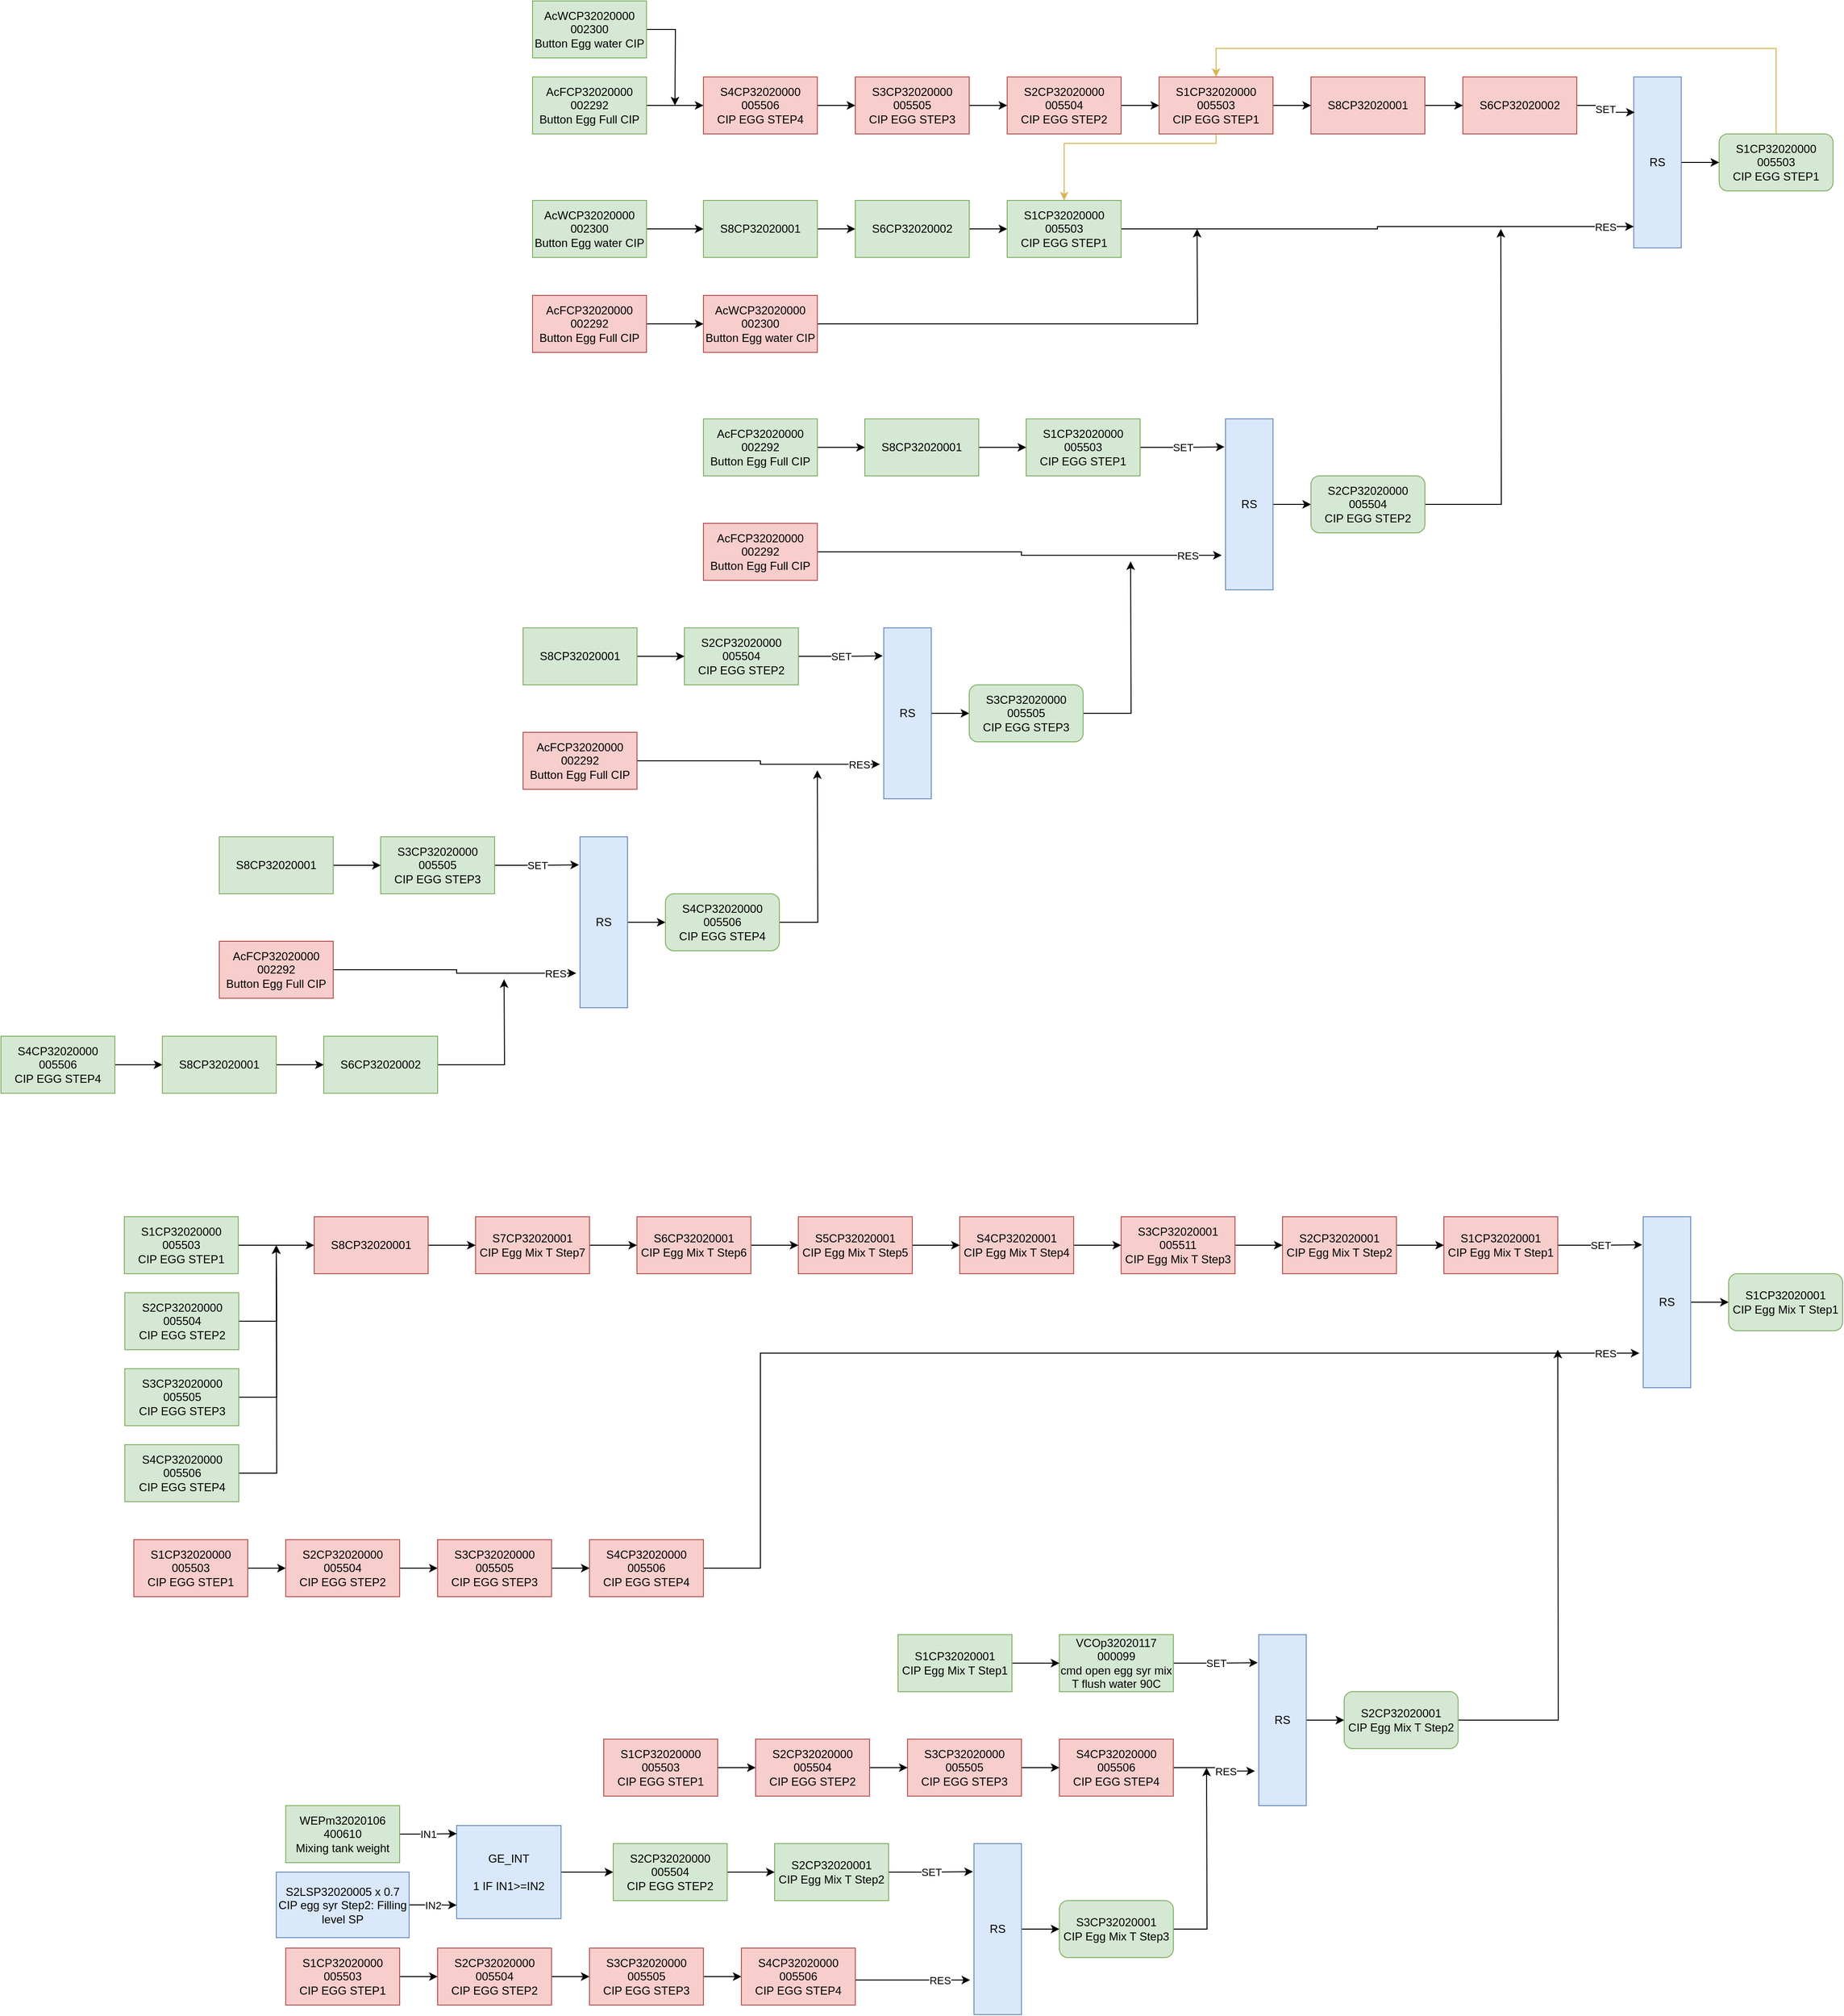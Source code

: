 <mxfile version="13.3.9" type="github"><diagram id="nr81iyPofZqEeCW_vUlA" name="Page-1"><mxGraphModel dx="3327" dy="934" grid="1" gridSize="10" guides="1" tooltips="1" connect="1" arrows="1" fold="1" page="1" pageScale="1" pageWidth="827" pageHeight="1169" math="0" shadow="0"><root><mxCell id="0"/><mxCell id="1" parent="0"/><mxCell id="UORH1TeXT15nEqyu1ZI5-11" style="edgeStyle=orthogonalEdgeStyle;rounded=0;orthogonalLoop=1;jettySize=auto;html=1;entryX=0.5;entryY=0;entryDx=0;entryDy=0;fillColor=#fff2cc;strokeColor=#d6b656;" edge="1" parent="1" source="UORH1TeXT15nEqyu1ZI5-1" target="UORH1TeXT15nEqyu1ZI5-7"><mxGeometry relative="1" as="geometry"><Array as="points"><mxPoint x="410" y="290"/><mxPoint x="-180" y="290"/></Array></mxGeometry></mxCell><mxCell id="UORH1TeXT15nEqyu1ZI5-1" value="S1CP32020000 005503&lt;br&gt;CIP EGG STEP1" style="rounded=1;whiteSpace=wrap;html=1;fillColor=#d5e8d4;strokeColor=#82b366;" vertex="1" parent="1"><mxGeometry x="350" y="380" width="120" height="60" as="geometry"/></mxCell><mxCell id="UORH1TeXT15nEqyu1ZI5-3" style="edgeStyle=orthogonalEdgeStyle;rounded=0;orthogonalLoop=1;jettySize=auto;html=1;entryX=0;entryY=0.5;entryDx=0;entryDy=0;" edge="1" parent="1" source="UORH1TeXT15nEqyu1ZI5-2" target="UORH1TeXT15nEqyu1ZI5-1"><mxGeometry relative="1" as="geometry"/></mxCell><mxCell id="UORH1TeXT15nEqyu1ZI5-2" value="RS" style="rounded=0;whiteSpace=wrap;html=1;fillColor=#dae8fc;strokeColor=#6c8ebf;" vertex="1" parent="1"><mxGeometry x="260" y="320" width="50" height="180" as="geometry"/></mxCell><mxCell id="UORH1TeXT15nEqyu1ZI5-5" value="SET" style="edgeStyle=orthogonalEdgeStyle;rounded=0;orthogonalLoop=1;jettySize=auto;html=1;entryX=0.02;entryY=0.207;entryDx=0;entryDy=0;entryPerimeter=0;" edge="1" parent="1" source="UORH1TeXT15nEqyu1ZI5-4" target="UORH1TeXT15nEqyu1ZI5-2"><mxGeometry relative="1" as="geometry"/></mxCell><mxCell id="UORH1TeXT15nEqyu1ZI5-4" value="S6CP32020002" style="rounded=0;whiteSpace=wrap;html=1;fillColor=#f8cecc;strokeColor=#b85450;" vertex="1" parent="1"><mxGeometry x="80" y="320" width="120" height="60" as="geometry"/></mxCell><mxCell id="UORH1TeXT15nEqyu1ZI5-16" style="edgeStyle=orthogonalEdgeStyle;rounded=0;orthogonalLoop=1;jettySize=auto;html=1;entryX=0;entryY=0.5;entryDx=0;entryDy=0;" edge="1" parent="1" source="UORH1TeXT15nEqyu1ZI5-6" target="UORH1TeXT15nEqyu1ZI5-4"><mxGeometry relative="1" as="geometry"/></mxCell><mxCell id="UORH1TeXT15nEqyu1ZI5-6" value="S8CP32020001" style="rounded=0;whiteSpace=wrap;html=1;fillColor=#f8cecc;strokeColor=#b85450;" vertex="1" parent="1"><mxGeometry x="-80" y="320" width="120" height="60" as="geometry"/></mxCell><mxCell id="UORH1TeXT15nEqyu1ZI5-15" style="edgeStyle=orthogonalEdgeStyle;rounded=0;orthogonalLoop=1;jettySize=auto;html=1;" edge="1" parent="1" source="UORH1TeXT15nEqyu1ZI5-7" target="UORH1TeXT15nEqyu1ZI5-6"><mxGeometry relative="1" as="geometry"/></mxCell><mxCell id="UORH1TeXT15nEqyu1ZI5-29" style="edgeStyle=orthogonalEdgeStyle;rounded=0;orthogonalLoop=1;jettySize=auto;html=1;entryX=0.5;entryY=0;entryDx=0;entryDy=0;fillColor=#fff2cc;strokeColor=#d6b656;" edge="1" parent="1" source="UORH1TeXT15nEqyu1ZI5-7" target="UORH1TeXT15nEqyu1ZI5-25"><mxGeometry relative="1" as="geometry"><Array as="points"><mxPoint x="-180" y="390"/><mxPoint x="-340" y="390"/></Array></mxGeometry></mxCell><mxCell id="UORH1TeXT15nEqyu1ZI5-7" value="S1CP32020000&lt;br&gt;005503&lt;br&gt;CIP EGG STEP1" style="rounded=0;whiteSpace=wrap;html=1;fillColor=#f8cecc;strokeColor=#b85450;" vertex="1" parent="1"><mxGeometry x="-240" y="320" width="120" height="60" as="geometry"/></mxCell><mxCell id="UORH1TeXT15nEqyu1ZI5-14" style="edgeStyle=orthogonalEdgeStyle;rounded=0;orthogonalLoop=1;jettySize=auto;html=1;entryX=0;entryY=0.5;entryDx=0;entryDy=0;" edge="1" parent="1" source="UORH1TeXT15nEqyu1ZI5-8" target="UORH1TeXT15nEqyu1ZI5-7"><mxGeometry relative="1" as="geometry"/></mxCell><mxCell id="UORH1TeXT15nEqyu1ZI5-8" value="S2CP32020000&lt;br&gt;005504&lt;br&gt;CIP EGG STEP2" style="rounded=0;whiteSpace=wrap;html=1;fillColor=#f8cecc;strokeColor=#b85450;" vertex="1" parent="1"><mxGeometry x="-400" y="320" width="120" height="60" as="geometry"/></mxCell><mxCell id="UORH1TeXT15nEqyu1ZI5-13" style="edgeStyle=orthogonalEdgeStyle;rounded=0;orthogonalLoop=1;jettySize=auto;html=1;entryX=0;entryY=0.5;entryDx=0;entryDy=0;" edge="1" parent="1" source="UORH1TeXT15nEqyu1ZI5-9" target="UORH1TeXT15nEqyu1ZI5-8"><mxGeometry relative="1" as="geometry"/></mxCell><mxCell id="UORH1TeXT15nEqyu1ZI5-9" value="S3CP32020000&lt;br&gt;005505&lt;br&gt;CIP EGG STEP3" style="rounded=0;whiteSpace=wrap;html=1;fillColor=#f8cecc;strokeColor=#b85450;" vertex="1" parent="1"><mxGeometry x="-560" y="320" width="120" height="60" as="geometry"/></mxCell><mxCell id="UORH1TeXT15nEqyu1ZI5-12" style="edgeStyle=orthogonalEdgeStyle;rounded=0;orthogonalLoop=1;jettySize=auto;html=1;entryX=0;entryY=0.5;entryDx=0;entryDy=0;" edge="1" parent="1" source="UORH1TeXT15nEqyu1ZI5-10" target="UORH1TeXT15nEqyu1ZI5-9"><mxGeometry relative="1" as="geometry"/></mxCell><mxCell id="UORH1TeXT15nEqyu1ZI5-10" value="S4CP32020000&lt;br&gt;005506&lt;br&gt;CIP EGG STEP4" style="rounded=0;whiteSpace=wrap;html=1;fillColor=#f8cecc;strokeColor=#b85450;" vertex="1" parent="1"><mxGeometry x="-720" y="320" width="120" height="60" as="geometry"/></mxCell><mxCell id="UORH1TeXT15nEqyu1ZI5-18" style="edgeStyle=orthogonalEdgeStyle;rounded=0;orthogonalLoop=1;jettySize=auto;html=1;entryX=0;entryY=0.5;entryDx=0;entryDy=0;" edge="1" parent="1" source="UORH1TeXT15nEqyu1ZI5-17" target="UORH1TeXT15nEqyu1ZI5-10"><mxGeometry relative="1" as="geometry"/></mxCell><mxCell id="UORH1TeXT15nEqyu1ZI5-17" value="AcFCP32020000&lt;br&gt;002292&lt;br&gt;Button Egg Full CIP" style="rounded=0;whiteSpace=wrap;html=1;fillColor=#d5e8d4;strokeColor=#82b366;" vertex="1" parent="1"><mxGeometry x="-900" y="320" width="120" height="60" as="geometry"/></mxCell><mxCell id="UORH1TeXT15nEqyu1ZI5-35" style="edgeStyle=orthogonalEdgeStyle;rounded=0;orthogonalLoop=1;jettySize=auto;html=1;" edge="1" parent="1" source="UORH1TeXT15nEqyu1ZI5-19"><mxGeometry relative="1" as="geometry"><mxPoint x="-750" y="350.0" as="targetPoint"/></mxGeometry></mxCell><mxCell id="UORH1TeXT15nEqyu1ZI5-19" value="AcWCP32020000&lt;br&gt;002300&lt;br&gt;Button Egg water CIP" style="rounded=0;whiteSpace=wrap;html=1;fillColor=#d5e8d4;strokeColor=#82b366;" vertex="1" parent="1"><mxGeometry x="-900" y="240" width="120" height="60" as="geometry"/></mxCell><mxCell id="UORH1TeXT15nEqyu1ZI5-26" style="edgeStyle=orthogonalEdgeStyle;rounded=0;orthogonalLoop=1;jettySize=auto;html=1;entryX=0;entryY=0.5;entryDx=0;entryDy=0;" edge="1" parent="1" source="UORH1TeXT15nEqyu1ZI5-21" target="UORH1TeXT15nEqyu1ZI5-22"><mxGeometry relative="1" as="geometry"/></mxCell><mxCell id="UORH1TeXT15nEqyu1ZI5-21" value="AcWCP32020000&lt;br&gt;002300&lt;br&gt;Button Egg water CIP" style="rounded=0;whiteSpace=wrap;html=1;fillColor=#d5e8d4;strokeColor=#82b366;" vertex="1" parent="1"><mxGeometry x="-900" y="450" width="120" height="60" as="geometry"/></mxCell><mxCell id="UORH1TeXT15nEqyu1ZI5-27" style="edgeStyle=orthogonalEdgeStyle;rounded=0;orthogonalLoop=1;jettySize=auto;html=1;entryX=0;entryY=0.5;entryDx=0;entryDy=0;" edge="1" parent="1" source="UORH1TeXT15nEqyu1ZI5-22" target="UORH1TeXT15nEqyu1ZI5-23"><mxGeometry relative="1" as="geometry"/></mxCell><mxCell id="UORH1TeXT15nEqyu1ZI5-22" value="S8CP32020001" style="rounded=0;whiteSpace=wrap;html=1;fillColor=#d5e8d4;strokeColor=#82b366;" vertex="1" parent="1"><mxGeometry x="-720" y="450" width="120" height="60" as="geometry"/></mxCell><mxCell id="UORH1TeXT15nEqyu1ZI5-28" style="edgeStyle=orthogonalEdgeStyle;rounded=0;orthogonalLoop=1;jettySize=auto;html=1;" edge="1" parent="1" source="UORH1TeXT15nEqyu1ZI5-23" target="UORH1TeXT15nEqyu1ZI5-25"><mxGeometry relative="1" as="geometry"/></mxCell><mxCell id="UORH1TeXT15nEqyu1ZI5-23" value="S6CP32020002" style="rounded=0;whiteSpace=wrap;html=1;fillColor=#d5e8d4;strokeColor=#82b366;" vertex="1" parent="1"><mxGeometry x="-560" y="450" width="120" height="60" as="geometry"/></mxCell><mxCell id="UORH1TeXT15nEqyu1ZI5-30" value="RES" style="edgeStyle=orthogonalEdgeStyle;rounded=0;orthogonalLoop=1;jettySize=auto;html=1;entryX=0;entryY=0.875;entryDx=0;entryDy=0;entryPerimeter=0;" edge="1" parent="1" source="UORH1TeXT15nEqyu1ZI5-25" target="UORH1TeXT15nEqyu1ZI5-2"><mxGeometry x="0.889" relative="1" as="geometry"><mxPoint as="offset"/></mxGeometry></mxCell><mxCell id="UORH1TeXT15nEqyu1ZI5-25" value="S1CP32020000&lt;br&gt;005503&lt;br&gt;CIP EGG STEP1" style="rounded=0;whiteSpace=wrap;html=1;fillColor=#d5e8d4;strokeColor=#82b366;" vertex="1" parent="1"><mxGeometry x="-400" y="450" width="120" height="60" as="geometry"/></mxCell><mxCell id="UORH1TeXT15nEqyu1ZI5-33" style="edgeStyle=orthogonalEdgeStyle;rounded=0;orthogonalLoop=1;jettySize=auto;html=1;entryX=0;entryY=0.5;entryDx=0;entryDy=0;" edge="1" parent="1" source="UORH1TeXT15nEqyu1ZI5-31" target="UORH1TeXT15nEqyu1ZI5-32"><mxGeometry relative="1" as="geometry"/></mxCell><mxCell id="UORH1TeXT15nEqyu1ZI5-31" value="AcFCP32020000&lt;br&gt;002292&lt;br&gt;Button Egg Full CIP" style="rounded=0;whiteSpace=wrap;html=1;fillColor=#f8cecc;strokeColor=#b85450;" vertex="1" parent="1"><mxGeometry x="-900" y="550" width="120" height="60" as="geometry"/></mxCell><mxCell id="UORH1TeXT15nEqyu1ZI5-34" style="edgeStyle=orthogonalEdgeStyle;rounded=0;orthogonalLoop=1;jettySize=auto;html=1;" edge="1" parent="1" source="UORH1TeXT15nEqyu1ZI5-32"><mxGeometry relative="1" as="geometry"><mxPoint x="-200" y="480.0" as="targetPoint"/></mxGeometry></mxCell><mxCell id="UORH1TeXT15nEqyu1ZI5-32" value="AcWCP32020000&lt;br&gt;002300&lt;br&gt;Button Egg water CIP" style="rounded=0;whiteSpace=wrap;html=1;fillColor=#f8cecc;strokeColor=#b85450;" vertex="1" parent="1"><mxGeometry x="-720" y="550" width="120" height="60" as="geometry"/></mxCell><mxCell id="UORH1TeXT15nEqyu1ZI5-38" style="edgeStyle=orthogonalEdgeStyle;rounded=0;orthogonalLoop=1;jettySize=auto;html=1;entryX=0;entryY=0.5;entryDx=0;entryDy=0;" edge="1" parent="1" source="UORH1TeXT15nEqyu1ZI5-36" target="UORH1TeXT15nEqyu1ZI5-37"><mxGeometry relative="1" as="geometry"/></mxCell><mxCell id="UORH1TeXT15nEqyu1ZI5-36" value="RS" style="rounded=0;whiteSpace=wrap;html=1;fillColor=#dae8fc;strokeColor=#6c8ebf;" vertex="1" parent="1"><mxGeometry x="-170" y="680" width="50" height="180" as="geometry"/></mxCell><mxCell id="UORH1TeXT15nEqyu1ZI5-45" style="edgeStyle=orthogonalEdgeStyle;rounded=0;orthogonalLoop=1;jettySize=auto;html=1;" edge="1" parent="1" source="UORH1TeXT15nEqyu1ZI5-37"><mxGeometry relative="1" as="geometry"><mxPoint x="120" y="480.0" as="targetPoint"/></mxGeometry></mxCell><mxCell id="UORH1TeXT15nEqyu1ZI5-37" value="S2CP32020000 005504&lt;br&gt;CIP EGG STEP2" style="rounded=1;whiteSpace=wrap;html=1;fillColor=#d5e8d4;strokeColor=#82b366;" vertex="1" parent="1"><mxGeometry x="-80" y="740" width="120" height="60" as="geometry"/></mxCell><mxCell id="UORH1TeXT15nEqyu1ZI5-40" value="SET" style="edgeStyle=orthogonalEdgeStyle;rounded=0;orthogonalLoop=1;jettySize=auto;html=1;entryX=-0.022;entryY=0.164;entryDx=0;entryDy=0;entryPerimeter=0;" edge="1" parent="1" source="UORH1TeXT15nEqyu1ZI5-39" target="UORH1TeXT15nEqyu1ZI5-36"><mxGeometry relative="1" as="geometry"/></mxCell><mxCell id="UORH1TeXT15nEqyu1ZI5-39" value="S1CP32020000&lt;br&gt;005503&lt;br&gt;CIP EGG STEP1" style="rounded=0;whiteSpace=wrap;html=1;fillColor=#d5e8d4;strokeColor=#82b366;" vertex="1" parent="1"><mxGeometry x="-380" y="680" width="120" height="60" as="geometry"/></mxCell><mxCell id="UORH1TeXT15nEqyu1ZI5-42" style="edgeStyle=orthogonalEdgeStyle;rounded=0;orthogonalLoop=1;jettySize=auto;html=1;entryX=0;entryY=0.5;entryDx=0;entryDy=0;" edge="1" parent="1" source="UORH1TeXT15nEqyu1ZI5-41" target="UORH1TeXT15nEqyu1ZI5-39"><mxGeometry relative="1" as="geometry"/></mxCell><mxCell id="UORH1TeXT15nEqyu1ZI5-41" value="S8CP32020001" style="rounded=0;whiteSpace=wrap;html=1;fillColor=#d5e8d4;strokeColor=#82b366;" vertex="1" parent="1"><mxGeometry x="-550" y="680" width="120" height="60" as="geometry"/></mxCell><mxCell id="UORH1TeXT15nEqyu1ZI5-44" style="edgeStyle=orthogonalEdgeStyle;rounded=0;orthogonalLoop=1;jettySize=auto;html=1;entryX=0;entryY=0.5;entryDx=0;entryDy=0;" edge="1" parent="1" source="UORH1TeXT15nEqyu1ZI5-43" target="UORH1TeXT15nEqyu1ZI5-41"><mxGeometry relative="1" as="geometry"/></mxCell><mxCell id="UORH1TeXT15nEqyu1ZI5-43" value="AcFCP32020000&lt;br&gt;002292&lt;br&gt;Button Egg Full CIP" style="rounded=0;whiteSpace=wrap;html=1;fillColor=#d5e8d4;strokeColor=#82b366;" vertex="1" parent="1"><mxGeometry x="-720" y="680" width="120" height="60" as="geometry"/></mxCell><mxCell id="UORH1TeXT15nEqyu1ZI5-47" value="RES" style="edgeStyle=orthogonalEdgeStyle;rounded=0;orthogonalLoop=1;jettySize=auto;html=1;entryX=-0.081;entryY=0.798;entryDx=0;entryDy=0;entryPerimeter=0;" edge="1" parent="1" source="UORH1TeXT15nEqyu1ZI5-46" target="UORH1TeXT15nEqyu1ZI5-36"><mxGeometry x="0.833" relative="1" as="geometry"><mxPoint as="offset"/></mxGeometry></mxCell><mxCell id="UORH1TeXT15nEqyu1ZI5-46" value="AcFCP32020000&lt;br&gt;002292&lt;br&gt;Button Egg Full CIP" style="rounded=0;whiteSpace=wrap;html=1;fillColor=#f8cecc;strokeColor=#b85450;" vertex="1" parent="1"><mxGeometry x="-720" y="790" width="120" height="60" as="geometry"/></mxCell><mxCell id="UORH1TeXT15nEqyu1ZI5-48" style="edgeStyle=orthogonalEdgeStyle;rounded=0;orthogonalLoop=1;jettySize=auto;html=1;entryX=0;entryY=0.5;entryDx=0;entryDy=0;" edge="1" source="UORH1TeXT15nEqyu1ZI5-49" target="UORH1TeXT15nEqyu1ZI5-50" parent="1"><mxGeometry relative="1" as="geometry"/></mxCell><mxCell id="UORH1TeXT15nEqyu1ZI5-49" value="RS" style="rounded=0;whiteSpace=wrap;html=1;fillColor=#dae8fc;strokeColor=#6c8ebf;" vertex="1" parent="1"><mxGeometry x="-530" y="900" width="50" height="180" as="geometry"/></mxCell><mxCell id="UORH1TeXT15nEqyu1ZI5-59" style="edgeStyle=orthogonalEdgeStyle;rounded=0;orthogonalLoop=1;jettySize=auto;html=1;" edge="1" parent="1" source="UORH1TeXT15nEqyu1ZI5-50"><mxGeometry relative="1" as="geometry"><mxPoint x="-270" y="830" as="targetPoint"/></mxGeometry></mxCell><mxCell id="UORH1TeXT15nEqyu1ZI5-50" value="S3CP32020000 005505&lt;br&gt;CIP EGG STEP3" style="rounded=1;whiteSpace=wrap;html=1;fillColor=#d5e8d4;strokeColor=#82b366;" vertex="1" parent="1"><mxGeometry x="-440" y="960" width="120" height="60" as="geometry"/></mxCell><mxCell id="UORH1TeXT15nEqyu1ZI5-51" value="SET" style="edgeStyle=orthogonalEdgeStyle;rounded=0;orthogonalLoop=1;jettySize=auto;html=1;entryX=-0.022;entryY=0.164;entryDx=0;entryDy=0;entryPerimeter=0;" edge="1" source="UORH1TeXT15nEqyu1ZI5-52" target="UORH1TeXT15nEqyu1ZI5-49" parent="1"><mxGeometry relative="1" as="geometry"/></mxCell><mxCell id="UORH1TeXT15nEqyu1ZI5-52" value="S2CP32020000 005504&lt;br&gt;CIP EGG STEP2" style="rounded=0;whiteSpace=wrap;html=1;fillColor=#d5e8d4;strokeColor=#82b366;" vertex="1" parent="1"><mxGeometry x="-740" y="900" width="120" height="60" as="geometry"/></mxCell><mxCell id="UORH1TeXT15nEqyu1ZI5-53" style="edgeStyle=orthogonalEdgeStyle;rounded=0;orthogonalLoop=1;jettySize=auto;html=1;entryX=0;entryY=0.5;entryDx=0;entryDy=0;" edge="1" source="UORH1TeXT15nEqyu1ZI5-54" target="UORH1TeXT15nEqyu1ZI5-52" parent="1"><mxGeometry relative="1" as="geometry"/></mxCell><mxCell id="UORH1TeXT15nEqyu1ZI5-54" value="S8CP32020001" style="rounded=0;whiteSpace=wrap;html=1;fillColor=#d5e8d4;strokeColor=#82b366;" vertex="1" parent="1"><mxGeometry x="-910" y="900" width="120" height="60" as="geometry"/></mxCell><mxCell id="UORH1TeXT15nEqyu1ZI5-57" value="RES" style="edgeStyle=orthogonalEdgeStyle;rounded=0;orthogonalLoop=1;jettySize=auto;html=1;entryX=-0.081;entryY=0.798;entryDx=0;entryDy=0;entryPerimeter=0;" edge="1" source="UORH1TeXT15nEqyu1ZI5-58" target="UORH1TeXT15nEqyu1ZI5-49" parent="1"><mxGeometry x="0.833" relative="1" as="geometry"><mxPoint as="offset"/></mxGeometry></mxCell><mxCell id="UORH1TeXT15nEqyu1ZI5-58" value="AcFCP32020000&lt;br&gt;002292&lt;br&gt;Button Egg Full CIP" style="rounded=0;whiteSpace=wrap;html=1;fillColor=#f8cecc;strokeColor=#b85450;" vertex="1" parent="1"><mxGeometry x="-910" y="1010" width="120" height="60" as="geometry"/></mxCell><mxCell id="UORH1TeXT15nEqyu1ZI5-60" style="edgeStyle=orthogonalEdgeStyle;rounded=0;orthogonalLoop=1;jettySize=auto;html=1;entryX=0;entryY=0.5;entryDx=0;entryDy=0;" edge="1" source="UORH1TeXT15nEqyu1ZI5-61" target="UORH1TeXT15nEqyu1ZI5-62" parent="1"><mxGeometry relative="1" as="geometry"/></mxCell><mxCell id="UORH1TeXT15nEqyu1ZI5-61" value="RS" style="rounded=0;whiteSpace=wrap;html=1;fillColor=#dae8fc;strokeColor=#6c8ebf;" vertex="1" parent="1"><mxGeometry x="-850" y="1120" width="50" height="180" as="geometry"/></mxCell><mxCell id="UORH1TeXT15nEqyu1ZI5-75" style="edgeStyle=orthogonalEdgeStyle;rounded=0;orthogonalLoop=1;jettySize=auto;html=1;" edge="1" parent="1" source="UORH1TeXT15nEqyu1ZI5-62"><mxGeometry relative="1" as="geometry"><mxPoint x="-600" y="1050" as="targetPoint"/></mxGeometry></mxCell><mxCell id="UORH1TeXT15nEqyu1ZI5-62" value="S4CP32020000 005506&lt;br&gt;CIP EGG STEP4" style="rounded=1;whiteSpace=wrap;html=1;fillColor=#d5e8d4;strokeColor=#82b366;" vertex="1" parent="1"><mxGeometry x="-760" y="1180" width="120" height="60" as="geometry"/></mxCell><mxCell id="UORH1TeXT15nEqyu1ZI5-63" value="SET" style="edgeStyle=orthogonalEdgeStyle;rounded=0;orthogonalLoop=1;jettySize=auto;html=1;entryX=-0.022;entryY=0.164;entryDx=0;entryDy=0;entryPerimeter=0;" edge="1" source="UORH1TeXT15nEqyu1ZI5-64" target="UORH1TeXT15nEqyu1ZI5-61" parent="1"><mxGeometry relative="1" as="geometry"/></mxCell><mxCell id="UORH1TeXT15nEqyu1ZI5-64" value="S3CP32020000 005505&lt;br&gt;CIP EGG STEP3" style="rounded=0;whiteSpace=wrap;html=1;fillColor=#d5e8d4;strokeColor=#82b366;" vertex="1" parent="1"><mxGeometry x="-1060" y="1120" width="120" height="60" as="geometry"/></mxCell><mxCell id="UORH1TeXT15nEqyu1ZI5-65" style="edgeStyle=orthogonalEdgeStyle;rounded=0;orthogonalLoop=1;jettySize=auto;html=1;entryX=0;entryY=0.5;entryDx=0;entryDy=0;" edge="1" source="UORH1TeXT15nEqyu1ZI5-66" target="UORH1TeXT15nEqyu1ZI5-64" parent="1"><mxGeometry relative="1" as="geometry"/></mxCell><mxCell id="UORH1TeXT15nEqyu1ZI5-66" value="S8CP32020001" style="rounded=0;whiteSpace=wrap;html=1;fillColor=#d5e8d4;strokeColor=#82b366;" vertex="1" parent="1"><mxGeometry x="-1230" y="1120" width="120" height="60" as="geometry"/></mxCell><mxCell id="UORH1TeXT15nEqyu1ZI5-67" value="RES" style="edgeStyle=orthogonalEdgeStyle;rounded=0;orthogonalLoop=1;jettySize=auto;html=1;entryX=-0.081;entryY=0.798;entryDx=0;entryDy=0;entryPerimeter=0;" edge="1" source="UORH1TeXT15nEqyu1ZI5-68" target="UORH1TeXT15nEqyu1ZI5-61" parent="1"><mxGeometry x="0.833" relative="1" as="geometry"><mxPoint as="offset"/></mxGeometry></mxCell><mxCell id="UORH1TeXT15nEqyu1ZI5-68" value="AcFCP32020000&lt;br&gt;002292&lt;br&gt;Button Egg Full CIP" style="rounded=0;whiteSpace=wrap;html=1;fillColor=#f8cecc;strokeColor=#b85450;" vertex="1" parent="1"><mxGeometry x="-1230" y="1230" width="120" height="60" as="geometry"/></mxCell><mxCell id="UORH1TeXT15nEqyu1ZI5-72" style="edgeStyle=orthogonalEdgeStyle;rounded=0;orthogonalLoop=1;jettySize=auto;html=1;entryX=0;entryY=0.5;entryDx=0;entryDy=0;" edge="1" parent="1" source="UORH1TeXT15nEqyu1ZI5-69" target="UORH1TeXT15nEqyu1ZI5-70"><mxGeometry relative="1" as="geometry"/></mxCell><mxCell id="UORH1TeXT15nEqyu1ZI5-69" value="S4CP32020000 005506&lt;br&gt;CIP EGG STEP4" style="rounded=0;whiteSpace=wrap;html=1;fillColor=#d5e8d4;strokeColor=#82b366;" vertex="1" parent="1"><mxGeometry x="-1460" y="1330" width="120" height="60" as="geometry"/></mxCell><mxCell id="UORH1TeXT15nEqyu1ZI5-73" style="edgeStyle=orthogonalEdgeStyle;rounded=0;orthogonalLoop=1;jettySize=auto;html=1;entryX=0;entryY=0.5;entryDx=0;entryDy=0;" edge="1" parent="1" source="UORH1TeXT15nEqyu1ZI5-70" target="UORH1TeXT15nEqyu1ZI5-71"><mxGeometry relative="1" as="geometry"/></mxCell><mxCell id="UORH1TeXT15nEqyu1ZI5-70" value="S8CP32020001" style="rounded=0;whiteSpace=wrap;html=1;fillColor=#d5e8d4;strokeColor=#82b366;" vertex="1" parent="1"><mxGeometry x="-1290" y="1330" width="120" height="60" as="geometry"/></mxCell><mxCell id="UORH1TeXT15nEqyu1ZI5-74" style="edgeStyle=orthogonalEdgeStyle;rounded=0;orthogonalLoop=1;jettySize=auto;html=1;" edge="1" parent="1" source="UORH1TeXT15nEqyu1ZI5-71"><mxGeometry relative="1" as="geometry"><mxPoint x="-930" y="1270" as="targetPoint"/></mxGeometry></mxCell><mxCell id="UORH1TeXT15nEqyu1ZI5-71" value="S6CP32020002" style="rounded=0;whiteSpace=wrap;html=1;fillColor=#d5e8d4;strokeColor=#82b366;" vertex="1" parent="1"><mxGeometry x="-1120" y="1330" width="120" height="60" as="geometry"/></mxCell><mxCell id="UORH1TeXT15nEqyu1ZI5-76" style="edgeStyle=orthogonalEdgeStyle;rounded=0;orthogonalLoop=1;jettySize=auto;html=1;entryX=0;entryY=0.5;entryDx=0;entryDy=0;" edge="1" source="UORH1TeXT15nEqyu1ZI5-77" target="UORH1TeXT15nEqyu1ZI5-78" parent="1"><mxGeometry relative="1" as="geometry"/></mxCell><mxCell id="UORH1TeXT15nEqyu1ZI5-77" value="RS" style="rounded=0;whiteSpace=wrap;html=1;fillColor=#dae8fc;strokeColor=#6c8ebf;" vertex="1" parent="1"><mxGeometry x="270" y="1520" width="50" height="180" as="geometry"/></mxCell><mxCell id="UORH1TeXT15nEqyu1ZI5-78" value="S1CP32020001&lt;br&gt;CIP Egg Mix T Step1" style="rounded=1;whiteSpace=wrap;html=1;fillColor=#d5e8d4;strokeColor=#82b366;" vertex="1" parent="1"><mxGeometry x="360" y="1580" width="120" height="60" as="geometry"/></mxCell><mxCell id="UORH1TeXT15nEqyu1ZI5-79" value="SET" style="edgeStyle=orthogonalEdgeStyle;rounded=0;orthogonalLoop=1;jettySize=auto;html=1;entryX=-0.022;entryY=0.164;entryDx=0;entryDy=0;entryPerimeter=0;" edge="1" source="UORH1TeXT15nEqyu1ZI5-80" target="UORH1TeXT15nEqyu1ZI5-77" parent="1"><mxGeometry relative="1" as="geometry"/></mxCell><mxCell id="UORH1TeXT15nEqyu1ZI5-80" value="S1CP32020001&lt;br&gt;CIP Egg Mix T Step1" style="rounded=0;whiteSpace=wrap;html=1;fillColor=#f8cecc;strokeColor=#b85450;" vertex="1" parent="1"><mxGeometry x="60" y="1520" width="120" height="60" as="geometry"/></mxCell><mxCell id="UORH1TeXT15nEqyu1ZI5-81" style="edgeStyle=orthogonalEdgeStyle;rounded=0;orthogonalLoop=1;jettySize=auto;html=1;entryX=0;entryY=0.5;entryDx=0;entryDy=0;" edge="1" source="UORH1TeXT15nEqyu1ZI5-82" target="UORH1TeXT15nEqyu1ZI5-80" parent="1"><mxGeometry relative="1" as="geometry"/></mxCell><mxCell id="UORH1TeXT15nEqyu1ZI5-82" value="S2CP32020001&lt;br&gt;CIP Egg Mix T Step2" style="rounded=0;whiteSpace=wrap;html=1;fillColor=#f8cecc;strokeColor=#b85450;" vertex="1" parent="1"><mxGeometry x="-110" y="1520" width="120" height="60" as="geometry"/></mxCell><mxCell id="UORH1TeXT15nEqyu1ZI5-83" value="RES" style="edgeStyle=orthogonalEdgeStyle;rounded=0;orthogonalLoop=1;jettySize=auto;html=1;entryX=-0.081;entryY=0.798;entryDx=0;entryDy=0;entryPerimeter=0;exitX=1;exitY=0.5;exitDx=0;exitDy=0;" edge="1" source="UORH1TeXT15nEqyu1ZI5-108" target="UORH1TeXT15nEqyu1ZI5-77" parent="1"><mxGeometry x="0.941" relative="1" as="geometry"><mxPoint x="180" y="1850" as="sourcePoint"/><Array as="points"><mxPoint x="-660" y="1890"/><mxPoint x="-660" y="1664"/></Array><mxPoint as="offset"/></mxGeometry></mxCell><mxCell id="UORH1TeXT15nEqyu1ZI5-86" style="edgeStyle=orthogonalEdgeStyle;rounded=0;orthogonalLoop=1;jettySize=auto;html=1;entryX=0;entryY=0.5;entryDx=0;entryDy=0;" edge="1" parent="1" source="UORH1TeXT15nEqyu1ZI5-85" target="UORH1TeXT15nEqyu1ZI5-82"><mxGeometry relative="1" as="geometry"/></mxCell><mxCell id="UORH1TeXT15nEqyu1ZI5-85" value="S3CP32020001&lt;br&gt;005511&lt;br&gt;CIP Egg Mix T Step3" style="rounded=0;whiteSpace=wrap;html=1;fillColor=#f8cecc;strokeColor=#b85450;" vertex="1" parent="1"><mxGeometry x="-280" y="1520" width="120" height="60" as="geometry"/></mxCell><mxCell id="UORH1TeXT15nEqyu1ZI5-88" style="edgeStyle=orthogonalEdgeStyle;rounded=0;orthogonalLoop=1;jettySize=auto;html=1;entryX=0;entryY=0.5;entryDx=0;entryDy=0;" edge="1" parent="1" source="UORH1TeXT15nEqyu1ZI5-87" target="UORH1TeXT15nEqyu1ZI5-85"><mxGeometry relative="1" as="geometry"/></mxCell><mxCell id="UORH1TeXT15nEqyu1ZI5-87" value="S4CP32020001&lt;br&gt;CIP Egg Mix T Step4" style="rounded=0;whiteSpace=wrap;html=1;fillColor=#f8cecc;strokeColor=#b85450;" vertex="1" parent="1"><mxGeometry x="-450" y="1520" width="120" height="60" as="geometry"/></mxCell><mxCell id="UORH1TeXT15nEqyu1ZI5-90" style="edgeStyle=orthogonalEdgeStyle;rounded=0;orthogonalLoop=1;jettySize=auto;html=1;entryX=0;entryY=0.5;entryDx=0;entryDy=0;" edge="1" parent="1" source="UORH1TeXT15nEqyu1ZI5-89" target="UORH1TeXT15nEqyu1ZI5-87"><mxGeometry relative="1" as="geometry"/></mxCell><mxCell id="UORH1TeXT15nEqyu1ZI5-89" value="S5CP32020001&lt;br&gt;CIP Egg Mix T Step5" style="rounded=0;whiteSpace=wrap;html=1;fillColor=#f8cecc;strokeColor=#b85450;" vertex="1" parent="1"><mxGeometry x="-620" y="1520" width="120" height="60" as="geometry"/></mxCell><mxCell id="UORH1TeXT15nEqyu1ZI5-92" style="edgeStyle=orthogonalEdgeStyle;rounded=0;orthogonalLoop=1;jettySize=auto;html=1;entryX=0;entryY=0.5;entryDx=0;entryDy=0;" edge="1" parent="1" source="UORH1TeXT15nEqyu1ZI5-91" target="UORH1TeXT15nEqyu1ZI5-89"><mxGeometry relative="1" as="geometry"/></mxCell><mxCell id="UORH1TeXT15nEqyu1ZI5-91" value="S6CP32020001&lt;br&gt;CIP Egg Mix T Step6" style="rounded=0;whiteSpace=wrap;html=1;fillColor=#f8cecc;strokeColor=#b85450;" vertex="1" parent="1"><mxGeometry x="-790" y="1520" width="120" height="60" as="geometry"/></mxCell><mxCell id="UORH1TeXT15nEqyu1ZI5-94" style="edgeStyle=orthogonalEdgeStyle;rounded=0;orthogonalLoop=1;jettySize=auto;html=1;entryX=0;entryY=0.5;entryDx=0;entryDy=0;" edge="1" parent="1" source="UORH1TeXT15nEqyu1ZI5-93" target="UORH1TeXT15nEqyu1ZI5-91"><mxGeometry relative="1" as="geometry"/></mxCell><mxCell id="UORH1TeXT15nEqyu1ZI5-93" value="S7CP32020001&lt;br&gt;CIP Egg Mix T Step7" style="rounded=0;whiteSpace=wrap;html=1;fillColor=#f8cecc;strokeColor=#b85450;" vertex="1" parent="1"><mxGeometry x="-960" y="1520" width="120" height="60" as="geometry"/></mxCell><mxCell id="UORH1TeXT15nEqyu1ZI5-96" style="edgeStyle=orthogonalEdgeStyle;rounded=0;orthogonalLoop=1;jettySize=auto;html=1;" edge="1" parent="1" source="UORH1TeXT15nEqyu1ZI5-95" target="UORH1TeXT15nEqyu1ZI5-93"><mxGeometry relative="1" as="geometry"/></mxCell><mxCell id="UORH1TeXT15nEqyu1ZI5-95" value="S8CP32020001" style="rounded=0;whiteSpace=wrap;html=1;fillColor=#f8cecc;strokeColor=#b85450;" vertex="1" parent="1"><mxGeometry x="-1130" y="1520" width="120" height="60" as="geometry"/></mxCell><mxCell id="UORH1TeXT15nEqyu1ZI5-101" style="edgeStyle=orthogonalEdgeStyle;rounded=0;orthogonalLoop=1;jettySize=auto;html=1;entryX=0;entryY=0.5;entryDx=0;entryDy=0;" edge="1" parent="1" source="UORH1TeXT15nEqyu1ZI5-97" target="UORH1TeXT15nEqyu1ZI5-95"><mxGeometry relative="1" as="geometry"/></mxCell><mxCell id="UORH1TeXT15nEqyu1ZI5-97" value="S1CP32020000&lt;br&gt;005503&lt;br&gt;CIP EGG STEP1" style="rounded=0;whiteSpace=wrap;html=1;fillColor=#d5e8d4;strokeColor=#82b366;" vertex="1" parent="1"><mxGeometry x="-1330" y="1520" width="120" height="60" as="geometry"/></mxCell><mxCell id="UORH1TeXT15nEqyu1ZI5-102" style="edgeStyle=orthogonalEdgeStyle;rounded=0;orthogonalLoop=1;jettySize=auto;html=1;" edge="1" parent="1" source="UORH1TeXT15nEqyu1ZI5-98"><mxGeometry relative="1" as="geometry"><mxPoint x="-1170" y="1550" as="targetPoint"/></mxGeometry></mxCell><mxCell id="UORH1TeXT15nEqyu1ZI5-98" value="S2CP32020000 005504&lt;br&gt;CIP EGG STEP2" style="rounded=0;whiteSpace=wrap;html=1;fillColor=#d5e8d4;strokeColor=#82b366;" vertex="1" parent="1"><mxGeometry x="-1329.5" y="1600" width="120" height="60" as="geometry"/></mxCell><mxCell id="UORH1TeXT15nEqyu1ZI5-103" style="edgeStyle=orthogonalEdgeStyle;rounded=0;orthogonalLoop=1;jettySize=auto;html=1;" edge="1" parent="1" source="UORH1TeXT15nEqyu1ZI5-99"><mxGeometry relative="1" as="geometry"><mxPoint x="-1170" y="1550" as="targetPoint"/></mxGeometry></mxCell><mxCell id="UORH1TeXT15nEqyu1ZI5-99" value="S3CP32020000 005505&lt;br&gt;CIP EGG STEP3" style="rounded=0;whiteSpace=wrap;html=1;fillColor=#d5e8d4;strokeColor=#82b366;" vertex="1" parent="1"><mxGeometry x="-1329.5" y="1680" width="120" height="60" as="geometry"/></mxCell><mxCell id="UORH1TeXT15nEqyu1ZI5-104" style="edgeStyle=orthogonalEdgeStyle;rounded=0;orthogonalLoop=1;jettySize=auto;html=1;" edge="1" parent="1" source="UORH1TeXT15nEqyu1ZI5-100"><mxGeometry relative="1" as="geometry"><mxPoint x="-1170" y="1550" as="targetPoint"/></mxGeometry></mxCell><mxCell id="UORH1TeXT15nEqyu1ZI5-100" value="S4CP32020000 005506&lt;br&gt;CIP EGG STEP4" style="rounded=0;whiteSpace=wrap;html=1;fillColor=#d5e8d4;strokeColor=#82b366;" vertex="1" parent="1"><mxGeometry x="-1329.5" y="1760" width="120" height="60" as="geometry"/></mxCell><mxCell id="UORH1TeXT15nEqyu1ZI5-119" style="edgeStyle=orthogonalEdgeStyle;rounded=0;orthogonalLoop=1;jettySize=auto;html=1;entryX=0;entryY=0.5;entryDx=0;entryDy=0;" edge="1" parent="1" source="UORH1TeXT15nEqyu1ZI5-105" target="UORH1TeXT15nEqyu1ZI5-106"><mxGeometry relative="1" as="geometry"/></mxCell><mxCell id="UORH1TeXT15nEqyu1ZI5-105" value="S1CP32020000&lt;br&gt;005503&lt;br&gt;CIP EGG STEP1" style="rounded=0;whiteSpace=wrap;html=1;fillColor=#f8cecc;strokeColor=#b85450;" vertex="1" parent="1"><mxGeometry x="-1320" y="1860" width="120" height="60" as="geometry"/></mxCell><mxCell id="UORH1TeXT15nEqyu1ZI5-120" style="edgeStyle=orthogonalEdgeStyle;rounded=0;orthogonalLoop=1;jettySize=auto;html=1;entryX=0;entryY=0.5;entryDx=0;entryDy=0;" edge="1" parent="1" source="UORH1TeXT15nEqyu1ZI5-106" target="UORH1TeXT15nEqyu1ZI5-107"><mxGeometry relative="1" as="geometry"/></mxCell><mxCell id="UORH1TeXT15nEqyu1ZI5-106" value="S2CP32020000 005504&lt;br&gt;CIP EGG STEP2" style="rounded=0;whiteSpace=wrap;html=1;fillColor=#f8cecc;strokeColor=#b85450;" vertex="1" parent="1"><mxGeometry x="-1160" y="1860" width="120" height="60" as="geometry"/></mxCell><mxCell id="UORH1TeXT15nEqyu1ZI5-121" style="edgeStyle=orthogonalEdgeStyle;rounded=0;orthogonalLoop=1;jettySize=auto;html=1;entryX=0;entryY=0.5;entryDx=0;entryDy=0;" edge="1" parent="1" source="UORH1TeXT15nEqyu1ZI5-107" target="UORH1TeXT15nEqyu1ZI5-108"><mxGeometry relative="1" as="geometry"/></mxCell><mxCell id="UORH1TeXT15nEqyu1ZI5-107" value="S3CP32020000 005505&lt;br&gt;CIP EGG STEP3" style="rounded=0;whiteSpace=wrap;html=1;fillColor=#f8cecc;strokeColor=#b85450;" vertex="1" parent="1"><mxGeometry x="-1000" y="1860" width="120" height="60" as="geometry"/></mxCell><mxCell id="UORH1TeXT15nEqyu1ZI5-108" value="S4CP32020000 005506&lt;br&gt;CIP EGG STEP4" style="rounded=0;whiteSpace=wrap;html=1;fillColor=#f8cecc;strokeColor=#b85450;" vertex="1" parent="1"><mxGeometry x="-840" y="1860" width="120" height="60" as="geometry"/></mxCell><mxCell id="UORH1TeXT15nEqyu1ZI5-109" style="edgeStyle=orthogonalEdgeStyle;rounded=0;orthogonalLoop=1;jettySize=auto;html=1;entryX=0;entryY=0.5;entryDx=0;entryDy=0;" edge="1" source="UORH1TeXT15nEqyu1ZI5-110" target="UORH1TeXT15nEqyu1ZI5-111" parent="1"><mxGeometry relative="1" as="geometry"/></mxCell><mxCell id="UORH1TeXT15nEqyu1ZI5-110" value="RS" style="rounded=0;whiteSpace=wrap;html=1;fillColor=#dae8fc;strokeColor=#6c8ebf;" vertex="1" parent="1"><mxGeometry x="-135" y="1960" width="50" height="180" as="geometry"/></mxCell><mxCell id="UORH1TeXT15nEqyu1ZI5-118" style="edgeStyle=orthogonalEdgeStyle;rounded=0;orthogonalLoop=1;jettySize=auto;html=1;" edge="1" parent="1" source="UORH1TeXT15nEqyu1ZI5-111"><mxGeometry relative="1" as="geometry"><mxPoint x="180" y="1660" as="targetPoint"/></mxGeometry></mxCell><mxCell id="UORH1TeXT15nEqyu1ZI5-111" value="S2CP32020001&lt;br&gt;CIP Egg Mix T Step2" style="rounded=1;whiteSpace=wrap;html=1;fillColor=#d5e8d4;strokeColor=#82b366;" vertex="1" parent="1"><mxGeometry x="-45" y="2020" width="120" height="60" as="geometry"/></mxCell><mxCell id="UORH1TeXT15nEqyu1ZI5-112" value="SET" style="edgeStyle=orthogonalEdgeStyle;rounded=0;orthogonalLoop=1;jettySize=auto;html=1;entryX=-0.022;entryY=0.164;entryDx=0;entryDy=0;entryPerimeter=0;" edge="1" source="UORH1TeXT15nEqyu1ZI5-113" target="UORH1TeXT15nEqyu1ZI5-110" parent="1"><mxGeometry relative="1" as="geometry"/></mxCell><mxCell id="UORH1TeXT15nEqyu1ZI5-113" value="VCOp32020117&lt;br&gt;000099&lt;br&gt;cmd open egg syr mix T flush water 90C" style="rounded=0;whiteSpace=wrap;html=1;fillColor=#d5e8d4;strokeColor=#82b366;" vertex="1" parent="1"><mxGeometry x="-345" y="1960" width="120" height="60" as="geometry"/></mxCell><mxCell id="UORH1TeXT15nEqyu1ZI5-114" style="edgeStyle=orthogonalEdgeStyle;rounded=0;orthogonalLoop=1;jettySize=auto;html=1;entryX=0;entryY=0.5;entryDx=0;entryDy=0;" edge="1" source="UORH1TeXT15nEqyu1ZI5-115" target="UORH1TeXT15nEqyu1ZI5-113" parent="1"><mxGeometry relative="1" as="geometry"/></mxCell><mxCell id="UORH1TeXT15nEqyu1ZI5-115" value="S1CP32020001&lt;br&gt;CIP Egg Mix T Step1" style="rounded=0;whiteSpace=wrap;html=1;fillColor=#d5e8d4;strokeColor=#82b366;" vertex="1" parent="1"><mxGeometry x="-515" y="1960" width="120" height="60" as="geometry"/></mxCell><mxCell id="UORH1TeXT15nEqyu1ZI5-116" value="RES" style="edgeStyle=orthogonalEdgeStyle;rounded=0;orthogonalLoop=1;jettySize=auto;html=1;entryX=-0.081;entryY=0.798;entryDx=0;entryDy=0;entryPerimeter=0;exitX=1;exitY=0.5;exitDx=0;exitDy=0;" edge="1" source="UORH1TeXT15nEqyu1ZI5-128" target="UORH1TeXT15nEqyu1ZI5-110" parent="1"><mxGeometry x="0.309" relative="1" as="geometry"><mxPoint x="-395" y="2100" as="sourcePoint"/><mxPoint as="offset"/></mxGeometry></mxCell><mxCell id="UORH1TeXT15nEqyu1ZI5-122" style="edgeStyle=orthogonalEdgeStyle;rounded=0;orthogonalLoop=1;jettySize=auto;html=1;entryX=0;entryY=0.5;entryDx=0;entryDy=0;" edge="1" source="UORH1TeXT15nEqyu1ZI5-123" target="UORH1TeXT15nEqyu1ZI5-125" parent="1"><mxGeometry relative="1" as="geometry"/></mxCell><mxCell id="UORH1TeXT15nEqyu1ZI5-123" value="S1CP32020000&lt;br&gt;005503&lt;br&gt;CIP EGG STEP1" style="rounded=0;whiteSpace=wrap;html=1;fillColor=#f8cecc;strokeColor=#b85450;" vertex="1" parent="1"><mxGeometry x="-825" y="2070" width="120" height="60" as="geometry"/></mxCell><mxCell id="UORH1TeXT15nEqyu1ZI5-124" style="edgeStyle=orthogonalEdgeStyle;rounded=0;orthogonalLoop=1;jettySize=auto;html=1;entryX=0;entryY=0.5;entryDx=0;entryDy=0;" edge="1" source="UORH1TeXT15nEqyu1ZI5-125" target="UORH1TeXT15nEqyu1ZI5-127" parent="1"><mxGeometry relative="1" as="geometry"/></mxCell><mxCell id="UORH1TeXT15nEqyu1ZI5-125" value="S2CP32020000 005504&lt;br&gt;CIP EGG STEP2" style="rounded=0;whiteSpace=wrap;html=1;fillColor=#f8cecc;strokeColor=#b85450;" vertex="1" parent="1"><mxGeometry x="-665" y="2070" width="120" height="60" as="geometry"/></mxCell><mxCell id="UORH1TeXT15nEqyu1ZI5-126" style="edgeStyle=orthogonalEdgeStyle;rounded=0;orthogonalLoop=1;jettySize=auto;html=1;entryX=0;entryY=0.5;entryDx=0;entryDy=0;" edge="1" source="UORH1TeXT15nEqyu1ZI5-127" target="UORH1TeXT15nEqyu1ZI5-128" parent="1"><mxGeometry relative="1" as="geometry"/></mxCell><mxCell id="UORH1TeXT15nEqyu1ZI5-127" value="S3CP32020000 005505&lt;br&gt;CIP EGG STEP3" style="rounded=0;whiteSpace=wrap;html=1;fillColor=#f8cecc;strokeColor=#b85450;" vertex="1" parent="1"><mxGeometry x="-505" y="2070" width="120" height="60" as="geometry"/></mxCell><mxCell id="UORH1TeXT15nEqyu1ZI5-128" value="S4CP32020000 005506&lt;br&gt;CIP EGG STEP4" style="rounded=0;whiteSpace=wrap;html=1;fillColor=#f8cecc;strokeColor=#b85450;" vertex="1" parent="1"><mxGeometry x="-345" y="2070" width="120" height="60" as="geometry"/></mxCell><mxCell id="UORH1TeXT15nEqyu1ZI5-129" style="edgeStyle=orthogonalEdgeStyle;rounded=0;orthogonalLoop=1;jettySize=auto;html=1;entryX=0;entryY=0.5;entryDx=0;entryDy=0;" edge="1" source="UORH1TeXT15nEqyu1ZI5-130" target="UORH1TeXT15nEqyu1ZI5-131" parent="1"><mxGeometry relative="1" as="geometry"/></mxCell><mxCell id="UORH1TeXT15nEqyu1ZI5-130" value="RS" style="rounded=0;whiteSpace=wrap;html=1;fillColor=#dae8fc;strokeColor=#6c8ebf;" vertex="1" parent="1"><mxGeometry x="-435" y="2180" width="50" height="180" as="geometry"/></mxCell><mxCell id="UORH1TeXT15nEqyu1ZI5-144" style="edgeStyle=orthogonalEdgeStyle;rounded=0;orthogonalLoop=1;jettySize=auto;html=1;" edge="1" parent="1" source="UORH1TeXT15nEqyu1ZI5-131"><mxGeometry relative="1" as="geometry"><mxPoint x="-190" y="2100" as="targetPoint"/></mxGeometry></mxCell><mxCell id="UORH1TeXT15nEqyu1ZI5-131" value="S3CP32020001&lt;br&gt;CIP Egg Mix T Step3" style="rounded=1;whiteSpace=wrap;html=1;fillColor=#d5e8d4;strokeColor=#82b366;" vertex="1" parent="1"><mxGeometry x="-345" y="2240" width="120" height="60" as="geometry"/></mxCell><mxCell id="UORH1TeXT15nEqyu1ZI5-132" value="SET" style="edgeStyle=orthogonalEdgeStyle;rounded=0;orthogonalLoop=1;jettySize=auto;html=1;entryX=-0.022;entryY=0.164;entryDx=0;entryDy=0;entryPerimeter=0;" edge="1" source="UORH1TeXT15nEqyu1ZI5-133" target="UORH1TeXT15nEqyu1ZI5-130" parent="1"><mxGeometry relative="1" as="geometry"/></mxCell><mxCell id="UORH1TeXT15nEqyu1ZI5-133" value="S2CP32020001&lt;br&gt;CIP Egg Mix T Step2" style="rounded=0;whiteSpace=wrap;html=1;fillColor=#d5e8d4;strokeColor=#82b366;" vertex="1" parent="1"><mxGeometry x="-645" y="2180" width="120" height="60" as="geometry"/></mxCell><mxCell id="UORH1TeXT15nEqyu1ZI5-134" style="edgeStyle=orthogonalEdgeStyle;rounded=0;orthogonalLoop=1;jettySize=auto;html=1;entryX=0;entryY=0.5;entryDx=0;entryDy=0;" edge="1" source="UORH1TeXT15nEqyu1ZI5-135" target="UORH1TeXT15nEqyu1ZI5-133" parent="1"><mxGeometry relative="1" as="geometry"/></mxCell><mxCell id="UORH1TeXT15nEqyu1ZI5-135" value="S2CP32020000 005504&lt;br&gt;CIP EGG STEP2" style="rounded=0;whiteSpace=wrap;html=1;fillColor=#d5e8d4;strokeColor=#82b366;" vertex="1" parent="1"><mxGeometry x="-815" y="2180" width="120" height="60" as="geometry"/></mxCell><mxCell id="UORH1TeXT15nEqyu1ZI5-136" value="RES" style="edgeStyle=orthogonalEdgeStyle;rounded=0;orthogonalLoop=1;jettySize=auto;html=1;entryX=-0.081;entryY=0.798;entryDx=0;entryDy=0;entryPerimeter=0;exitX=1;exitY=0.5;exitDx=0;exitDy=0;" edge="1" source="UORH1TeXT15nEqyu1ZI5-143" target="UORH1TeXT15nEqyu1ZI5-130" parent="1"><mxGeometry x="0.697" relative="1" as="geometry"><mxPoint x="-695" y="2320" as="sourcePoint"/><Array as="points"><mxPoint x="-600" y="2324"/></Array><mxPoint x="-1" as="offset"/></mxGeometry></mxCell><mxCell id="UORH1TeXT15nEqyu1ZI5-137" style="edgeStyle=orthogonalEdgeStyle;rounded=0;orthogonalLoop=1;jettySize=auto;html=1;entryX=0;entryY=0.5;entryDx=0;entryDy=0;" edge="1" source="UORH1TeXT15nEqyu1ZI5-138" target="UORH1TeXT15nEqyu1ZI5-140" parent="1"><mxGeometry relative="1" as="geometry"/></mxCell><mxCell id="UORH1TeXT15nEqyu1ZI5-138" value="S1CP32020000&lt;br&gt;005503&lt;br&gt;CIP EGG STEP1" style="rounded=0;whiteSpace=wrap;html=1;fillColor=#f8cecc;strokeColor=#b85450;" vertex="1" parent="1"><mxGeometry x="-1160" y="2290" width="120" height="60" as="geometry"/></mxCell><mxCell id="UORH1TeXT15nEqyu1ZI5-139" style="edgeStyle=orthogonalEdgeStyle;rounded=0;orthogonalLoop=1;jettySize=auto;html=1;entryX=0;entryY=0.5;entryDx=0;entryDy=0;" edge="1" source="UORH1TeXT15nEqyu1ZI5-140" target="UORH1TeXT15nEqyu1ZI5-142" parent="1"><mxGeometry relative="1" as="geometry"/></mxCell><mxCell id="UORH1TeXT15nEqyu1ZI5-140" value="S2CP32020000 005504&lt;br&gt;CIP EGG STEP2" style="rounded=0;whiteSpace=wrap;html=1;fillColor=#f8cecc;strokeColor=#b85450;" vertex="1" parent="1"><mxGeometry x="-1000" y="2290" width="120" height="60" as="geometry"/></mxCell><mxCell id="UORH1TeXT15nEqyu1ZI5-141" style="edgeStyle=orthogonalEdgeStyle;rounded=0;orthogonalLoop=1;jettySize=auto;html=1;entryX=0;entryY=0.5;entryDx=0;entryDy=0;" edge="1" source="UORH1TeXT15nEqyu1ZI5-142" target="UORH1TeXT15nEqyu1ZI5-143" parent="1"><mxGeometry relative="1" as="geometry"/></mxCell><mxCell id="UORH1TeXT15nEqyu1ZI5-142" value="S3CP32020000 005505&lt;br&gt;CIP EGG STEP3" style="rounded=0;whiteSpace=wrap;html=1;fillColor=#f8cecc;strokeColor=#b85450;" vertex="1" parent="1"><mxGeometry x="-840" y="2290" width="120" height="60" as="geometry"/></mxCell><mxCell id="UORH1TeXT15nEqyu1ZI5-143" value="S4CP32020000 005506&lt;br&gt;CIP EGG STEP4" style="rounded=0;whiteSpace=wrap;html=1;fillColor=#f8cecc;strokeColor=#b85450;" vertex="1" parent="1"><mxGeometry x="-680" y="2290" width="120" height="60" as="geometry"/></mxCell><mxCell id="UORH1TeXT15nEqyu1ZI5-146" style="edgeStyle=orthogonalEdgeStyle;rounded=0;orthogonalLoop=1;jettySize=auto;html=1;entryX=0;entryY=0.5;entryDx=0;entryDy=0;" edge="1" parent="1" source="UORH1TeXT15nEqyu1ZI5-145" target="UORH1TeXT15nEqyu1ZI5-135"><mxGeometry relative="1" as="geometry"/></mxCell><mxCell id="UORH1TeXT15nEqyu1ZI5-145" value="GE_INT&lt;br&gt;&lt;br&gt;1 IF IN1&amp;gt;=IN2" style="rounded=0;whiteSpace=wrap;html=1;fillColor=#dae8fc;strokeColor=#6c8ebf;" vertex="1" parent="1"><mxGeometry x="-980" y="2161" width="110" height="98" as="geometry"/></mxCell><mxCell id="UORH1TeXT15nEqyu1ZI5-148" value="IN1" style="edgeStyle=orthogonalEdgeStyle;rounded=0;orthogonalLoop=1;jettySize=auto;html=1;entryX=0.001;entryY=0.087;entryDx=0;entryDy=0;entryPerimeter=0;" edge="1" parent="1" source="UORH1TeXT15nEqyu1ZI5-147" target="UORH1TeXT15nEqyu1ZI5-145"><mxGeometry relative="1" as="geometry"/></mxCell><mxCell id="UORH1TeXT15nEqyu1ZI5-147" value="WEPm32020106&lt;br&gt;400610&lt;br&gt;Mixing tank weight" style="rounded=0;whiteSpace=wrap;html=1;fillColor=#d5e8d4;strokeColor=#82b366;" vertex="1" parent="1"><mxGeometry x="-1160" y="2140" width="120" height="60" as="geometry"/></mxCell><mxCell id="UORH1TeXT15nEqyu1ZI5-150" value="IN2" style="edgeStyle=orthogonalEdgeStyle;rounded=0;orthogonalLoop=1;jettySize=auto;html=1;entryX=0.001;entryY=0.855;entryDx=0;entryDy=0;entryPerimeter=0;" edge="1" parent="1" source="UORH1TeXT15nEqyu1ZI5-149" target="UORH1TeXT15nEqyu1ZI5-145"><mxGeometry relative="1" as="geometry"/></mxCell><mxCell id="UORH1TeXT15nEqyu1ZI5-149" value="S2LSP32020005 x 0.7&lt;br&gt;CIP egg syr Step2: Filling level SP" style="rounded=0;whiteSpace=wrap;html=1;fillColor=#dae8fc;strokeColor=#6c8ebf;" vertex="1" parent="1"><mxGeometry x="-1170" y="2210" width="140" height="69" as="geometry"/></mxCell></root></mxGraphModel></diagram></mxfile>